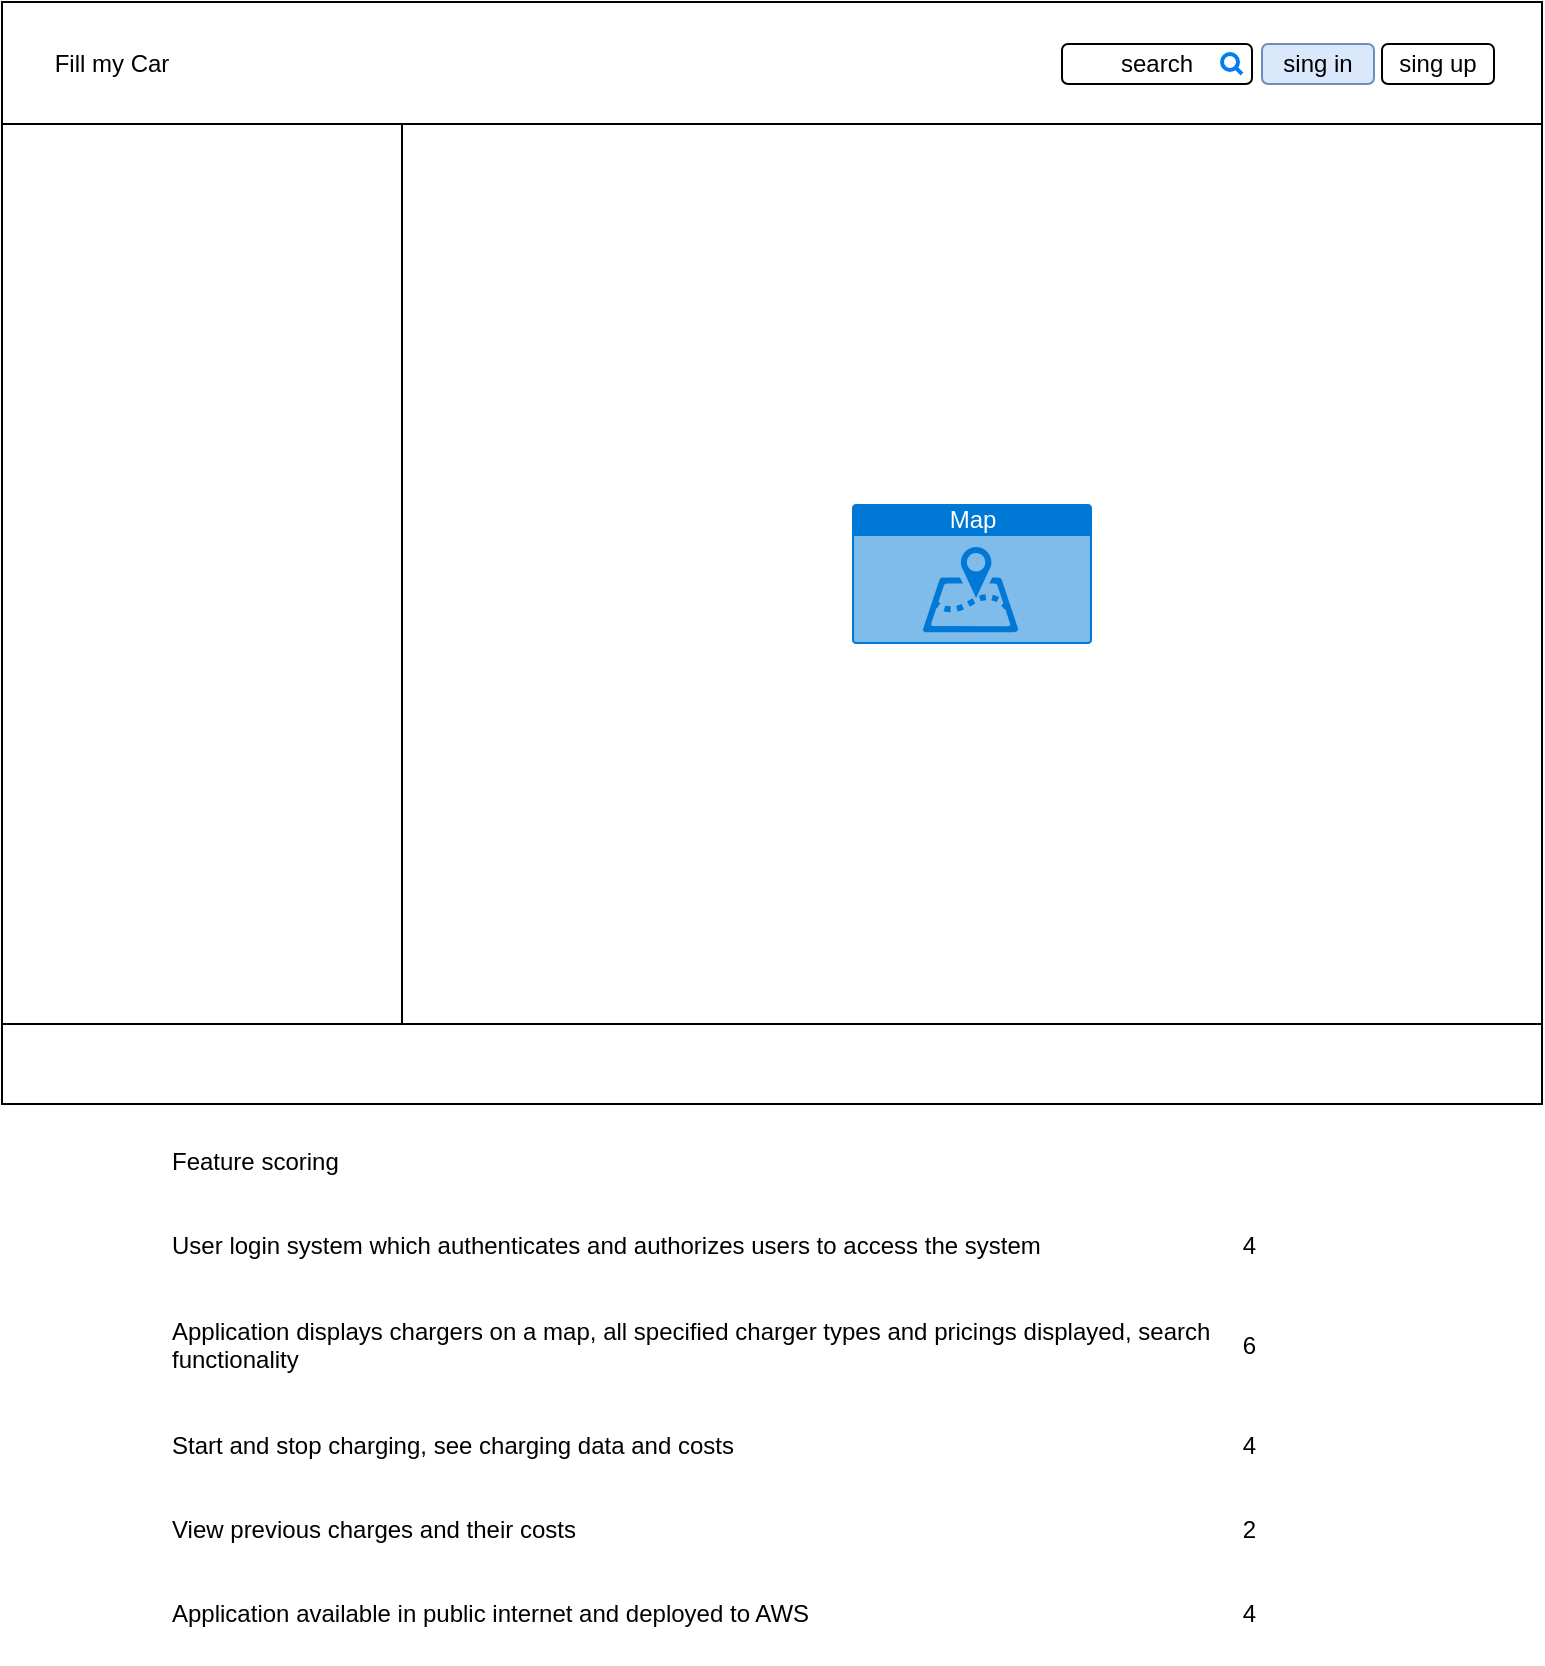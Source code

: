 <mxfile version="13.7.9" type="device"><diagram id="C5RBs43oDa-KdzZeNtuy" name="Page-1"><mxGraphModel dx="1149" dy="831" grid="1" gridSize="10" guides="1" tooltips="1" connect="1" arrows="1" fold="1" page="0" pageScale="1" pageWidth="827" pageHeight="1169" background="none" math="0" shadow="0"><root><mxCell id="WIyWlLk6GJQsqaUBKTNV-0"/><mxCell id="WIyWlLk6GJQsqaUBKTNV-1" parent="WIyWlLk6GJQsqaUBKTNV-0"/><mxCell id="NN6Nr8g4ilaWEeN-zcHO-1" value="" style="rounded=0;whiteSpace=wrap;html=1;" vertex="1" parent="WIyWlLk6GJQsqaUBKTNV-1"><mxGeometry x="30" y="79" width="770" height="551" as="geometry"/></mxCell><mxCell id="NN6Nr8g4ilaWEeN-zcHO-2" value="Fill my Car" style="text;html=1;strokeColor=none;fillColor=none;align=center;verticalAlign=middle;whiteSpace=wrap;rounded=0;" vertex="1" parent="WIyWlLk6GJQsqaUBKTNV-1"><mxGeometry x="50" y="100" width="70" height="20" as="geometry"/></mxCell><mxCell id="NN6Nr8g4ilaWEeN-zcHO-3" value="sing up" style="rounded=1;whiteSpace=wrap;html=1;fontFamily=Helvetica;" vertex="1" parent="WIyWlLk6GJQsqaUBKTNV-1"><mxGeometry x="720" y="100" width="56" height="20" as="geometry"/></mxCell><mxCell id="NN6Nr8g4ilaWEeN-zcHO-4" value="sing in" style="rounded=1;whiteSpace=wrap;html=1;fillColor=#dae8fc;strokeColor=#6c8ebf;fontFamily=Helvetica;" vertex="1" parent="WIyWlLk6GJQsqaUBKTNV-1"><mxGeometry x="660" y="100" width="56" height="20" as="geometry"/></mxCell><mxCell id="NN6Nr8g4ilaWEeN-zcHO-5" value="" style="rounded=0;whiteSpace=wrap;html=1;" vertex="1" parent="WIyWlLk6GJQsqaUBKTNV-1"><mxGeometry x="230.0" y="140" width="570" height="450" as="geometry"/></mxCell><mxCell id="NN6Nr8g4ilaWEeN-zcHO-10" value="Map" style="html=1;strokeColor=none;fillColor=#0079D6;labelPosition=center;verticalLabelPosition=middle;verticalAlign=top;align=center;fontSize=12;outlineConnect=0;spacingTop=-6;fontColor=#FFFFFF;shape=mxgraph.sitemap.map;" vertex="1" parent="WIyWlLk6GJQsqaUBKTNV-1"><mxGeometry x="455.0" y="330" width="120" height="70" as="geometry"/></mxCell><mxCell id="NN6Nr8g4ilaWEeN-zcHO-13" value="" style="rounded=0;whiteSpace=wrap;html=1;strokeColor=#000000;fillColor=#ffffff;" vertex="1" parent="WIyWlLk6GJQsqaUBKTNV-1"><mxGeometry x="30" y="140" width="200" height="450" as="geometry"/></mxCell><mxCell id="NN6Nr8g4ilaWEeN-zcHO-14" value="&lt;table id=&quot;table0&quot;&gt;&lt;tbody&gt;&lt;tr id=&quot;row0&quot;&gt;&lt;td id=&quot;cell0&quot;&gt;&lt;p&gt;&lt;span class=&quot;s1&quot;&gt;Feature&lt;/span&gt;&lt;span class=&quot;s2&quot;&gt; &lt;/span&gt;&lt;span class=&quot;s1&quot;&gt;scoring&lt;/span&gt;&lt;/p&gt;&lt;/td&gt;&lt;td id=&quot;cell1&quot;&gt;&lt;/td&gt;&lt;/tr&gt;&lt;tr id=&quot;row1&quot;&gt;&lt;td id=&quot;cell0&quot;&gt;&lt;p&gt;&lt;span class=&quot;s3&quot;&gt;User&lt;/span&gt;&lt;span class=&quot;s2&quot;&gt; &lt;/span&gt;&lt;span class=&quot;s3&quot;&gt;login&lt;/span&gt;&lt;span class=&quot;s2&quot;&gt; &lt;/span&gt;&lt;span class=&quot;s3&quot;&gt;system&lt;/span&gt;&lt;span class=&quot;s2&quot;&gt; &lt;/span&gt;&lt;span class=&quot;s3&quot;&gt;which&lt;/span&gt;&lt;span class=&quot;s2&quot;&gt; &lt;/span&gt;&lt;span class=&quot;s3&quot;&gt;authenticates&lt;/span&gt;&lt;span class=&quot;s2&quot;&gt; &lt;/span&gt;&lt;span class=&quot;s3&quot;&gt;and&lt;/span&gt;&lt;span class=&quot;s4&quot;&gt; &lt;/span&gt;&lt;span class=&quot;s3&quot;&gt;authorizes&lt;/span&gt;&lt;span class=&quot;s2&quot;&gt; &lt;/span&gt;&lt;span class=&quot;s3&quot;&gt;users&lt;/span&gt;&lt;span class=&quot;s2&quot;&gt; &lt;/span&gt;&lt;span class=&quot;s3&quot;&gt;to&lt;/span&gt;&lt;span class=&quot;s2&quot;&gt; &lt;/span&gt;&lt;span class=&quot;s3&quot;&gt;access&lt;/span&gt;&lt;span class=&quot;s2&quot;&gt; &lt;/span&gt;&lt;span class=&quot;s3&quot;&gt;the&lt;/span&gt;&lt;span class=&quot;s2&quot;&gt; &lt;/span&gt;&lt;span class=&quot;s3&quot;&gt;system&lt;/span&gt;&lt;/p&gt;&lt;/td&gt;&lt;td id=&quot;cell1&quot;&gt;&lt;p&gt;&lt;span class=&quot;s3&quot;&gt;4&lt;/span&gt;&lt;/p&gt;&lt;/td&gt;&lt;/tr&gt;&lt;tr id=&quot;row2&quot;&gt;&lt;td id=&quot;cell0&quot;&gt;&lt;p&gt;&lt;span class=&quot;s3&quot;&gt;Application&lt;/span&gt;&lt;span class=&quot;s2&quot;&gt; &lt;/span&gt;&lt;span class=&quot;s3&quot;&gt;displays&lt;/span&gt;&lt;span class=&quot;s2&quot;&gt; &lt;/span&gt;&lt;span class=&quot;s3&quot;&gt;chargers&lt;/span&gt;&lt;span class=&quot;s2&quot;&gt; &lt;/span&gt;&lt;span class=&quot;s3&quot;&gt;on&lt;/span&gt;&lt;span class=&quot;s2&quot;&gt; &lt;/span&gt;&lt;span class=&quot;s3&quot;&gt;a&lt;/span&gt;&lt;span class=&quot;s2&quot;&gt; &lt;/span&gt;&lt;span class=&quot;s3&quot;&gt;map,&lt;/span&gt;&lt;span class=&quot;s2&quot;&gt; &lt;/span&gt;&lt;span class=&quot;s3&quot;&gt;all&lt;/span&gt;&lt;span class=&quot;s4&quot;&gt; &lt;/span&gt;&lt;span class=&quot;s3&quot;&gt;specified&lt;/span&gt;&lt;span class=&quot;s2&quot;&gt; &lt;/span&gt;&lt;span class=&quot;s3&quot;&gt;charger&lt;/span&gt;&lt;span class=&quot;s2&quot;&gt; &lt;/span&gt;&lt;span class=&quot;s3&quot;&gt;types&lt;/span&gt;&lt;span class=&quot;s2&quot;&gt; &lt;/span&gt;&lt;span class=&quot;s3&quot;&gt;and&lt;/span&gt;&lt;span class=&quot;s2&quot;&gt; &lt;/span&gt;&lt;span class=&quot;s3&quot;&gt;pricings&lt;/span&gt;&lt;span class=&quot;s2&quot;&gt; &lt;/span&gt;&lt;span class=&quot;s3&quot;&gt;displayed,&lt;/span&gt;&lt;span class=&quot;s4&quot;&gt; &lt;/span&gt;&lt;span class=&quot;s3&quot;&gt;search&lt;/span&gt;&lt;span class=&quot;s2&quot;&gt; &lt;/span&gt;&lt;span class=&quot;s3&quot;&gt;functionality&lt;/span&gt;&lt;/p&gt;&lt;/td&gt;&lt;td id=&quot;cell1&quot;&gt;&lt;p&gt;&lt;span class=&quot;s3&quot;&gt;6&lt;/span&gt;&lt;/p&gt;&lt;/td&gt;&lt;/tr&gt;&lt;tr id=&quot;row3&quot;&gt;&lt;td id=&quot;cell0&quot;&gt;&lt;p&gt;&lt;span class=&quot;s3&quot;&gt;Start&lt;/span&gt;&lt;span class=&quot;s2&quot;&gt; &lt;/span&gt;&lt;span class=&quot;s3&quot;&gt;and&lt;/span&gt;&lt;span class=&quot;s2&quot;&gt; &lt;/span&gt;&lt;span class=&quot;s3&quot;&gt;stop&lt;/span&gt;&lt;span class=&quot;s2&quot;&gt; &lt;/span&gt;&lt;span class=&quot;s3&quot;&gt;charging,&lt;/span&gt;&lt;span class=&quot;s2&quot;&gt; &lt;/span&gt;&lt;span class=&quot;s3&quot;&gt;see&lt;/span&gt;&lt;span class=&quot;s2&quot;&gt; &lt;/span&gt;&lt;span class=&quot;s3&quot;&gt;charging&lt;/span&gt;&lt;span class=&quot;s2&quot;&gt; &lt;/span&gt;&lt;span class=&quot;s3&quot;&gt;data&lt;/span&gt;&lt;span class=&quot;s2&quot;&gt; &lt;/span&gt;&lt;span class=&quot;s3&quot;&gt;and&lt;/span&gt;&lt;span class=&quot;s4&quot;&gt; &lt;/span&gt;&lt;span class=&quot;s3&quot;&gt;costs&lt;/span&gt;&lt;/p&gt;&lt;/td&gt;&lt;td id=&quot;cell1&quot;&gt;&lt;p&gt;&lt;span class=&quot;s3&quot;&gt;4&lt;/span&gt;&lt;/p&gt;&lt;/td&gt;&lt;/tr&gt;&lt;tr id=&quot;row4&quot;&gt;&lt;td id=&quot;cell0&quot;&gt;&lt;p&gt;&lt;span class=&quot;s3&quot;&gt;View&lt;/span&gt;&lt;span class=&quot;s2&quot;&gt; &lt;/span&gt;&lt;span class=&quot;s3&quot;&gt;previous&lt;/span&gt;&lt;span class=&quot;s2&quot;&gt; &lt;/span&gt;&lt;span class=&quot;s3&quot;&gt;charges&lt;/span&gt;&lt;span class=&quot;s2&quot;&gt; &lt;/span&gt;&lt;span class=&quot;s3&quot;&gt;and&lt;/span&gt;&lt;span class=&quot;s2&quot;&gt; &lt;/span&gt;&lt;span class=&quot;s3&quot;&gt;their&lt;/span&gt;&lt;span class=&quot;s2&quot;&gt; &lt;/span&gt;&lt;span class=&quot;s3&quot;&gt;costs&lt;/span&gt;&lt;/p&gt;&lt;/td&gt;&lt;td id=&quot;cell1&quot;&gt;&lt;p&gt;&lt;span class=&quot;s3&quot;&gt;2&lt;/span&gt;&lt;/p&gt;&lt;/td&gt;&lt;/tr&gt;&lt;tr id=&quot;row5&quot;&gt;&lt;td id=&quot;cell0&quot;&gt;&lt;p&gt;&lt;span class=&quot;s3&quot;&gt;Application&lt;/span&gt;&lt;span class=&quot;s2&quot;&gt; &lt;/span&gt;&lt;span class=&quot;s3&quot;&gt;available&lt;/span&gt;&lt;span class=&quot;s2&quot;&gt; &lt;/span&gt;&lt;span class=&quot;s3&quot;&gt;in&lt;/span&gt;&lt;span class=&quot;s2&quot;&gt; &lt;/span&gt;&lt;span class=&quot;s3&quot;&gt;public&lt;/span&gt;&lt;span class=&quot;s2&quot;&gt; &lt;/span&gt;&lt;span class=&quot;s3&quot;&gt;internet&lt;/span&gt;&lt;span class=&quot;s2&quot;&gt; &lt;/span&gt;&lt;span class=&quot;s3&quot;&gt;and&lt;/span&gt;&lt;span class=&quot;s4&quot;&gt; &lt;/span&gt;&lt;span class=&quot;s3&quot;&gt;deployed&lt;/span&gt;&lt;span class=&quot;s2&quot;&gt; &lt;/span&gt;&lt;span class=&quot;s3&quot;&gt;to&lt;/span&gt;&lt;span class=&quot;s2&quot;&gt; &lt;/span&gt;&lt;span class=&quot;s3&quot;&gt;AWS&lt;/span&gt;&lt;/p&gt;&lt;/td&gt;&lt;td id=&quot;cell1&quot;&gt;&lt;p&gt;&lt;span class=&quot;s3&quot;&gt;4&lt;/span&gt;&lt;/p&gt;&lt;/td&gt;&lt;/tr&gt;&lt;/tbody&gt;&lt;/table&gt;" style="text;whiteSpace=wrap;html=1;" vertex="1" parent="WIyWlLk6GJQsqaUBKTNV-1"><mxGeometry x="110" y="630" width="550" height="280" as="geometry"/></mxCell><mxCell id="NN6Nr8g4ilaWEeN-zcHO-17" value="search" style="rounded=1;whiteSpace=wrap;html=1;fontFamily=Helvetica;" vertex="1" parent="WIyWlLk6GJQsqaUBKTNV-1"><mxGeometry x="560" y="100" width="95" height="20" as="geometry"/></mxCell><mxCell id="NN6Nr8g4ilaWEeN-zcHO-18" value="" style="html=1;verticalLabelPosition=bottom;align=center;labelBackgroundColor=#ffffff;verticalAlign=top;strokeWidth=2;strokeColor=#0080F0;shadow=0;dashed=0;shape=mxgraph.ios7.icons.looking_glass;fillColor=#ffffff;" vertex="1" parent="WIyWlLk6GJQsqaUBKTNV-1"><mxGeometry x="640" y="105" width="10" height="10" as="geometry"/></mxCell></root></mxGraphModel></diagram></mxfile>